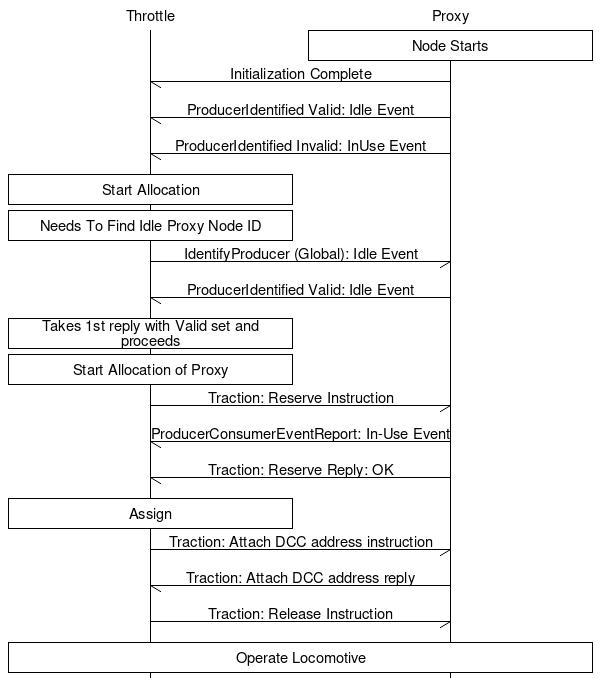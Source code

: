 # MSC for normal allocation & deallocation of a traction proxy
msc {

  t [label="Throttle"], p [label="Proxy"];


  p box p [label="Node Starts"];
  

  p->* [ label = "Initialization Complete" ] ;
  p->* [ label = "ProducerIdentified Valid: Idle Event" ] ;
  p->* [ label = "ProducerIdentified Invalid: InUse Event" ] ;

  t box t [label="Start Allocation"];

  t box t [label="Needs To Find Idle Proxy Node ID"];
  t->* [ label = "IdentifyProducer (Global): Idle Event" ] ;
  p->* [ label = "ProducerIdentified Valid: Idle Event" ] ;
  t box t [label="Takes 1st reply with Valid set and proceeds"];
  
  t box t [label="Start Allocation of Proxy"];

  t->p [ label = "Traction: Reserve Instruction" ] ;

  p->* [ label = "ProducerConsumerEventReport: In-Use Event" ] ;
  p->t [ label = "Traction: Reserve Reply: OK" ] ;

  t box t [label="Assign"];

  t->p [ label = "Traction: Attach DCC address instruction" ] ;
  p->t [ label = "Traction: Attach DCC address reply" ] ;

  t->p [ label = "Traction: Release Instruction" ] ;

  t box p [label="Operate Locomotive"];
  
}
